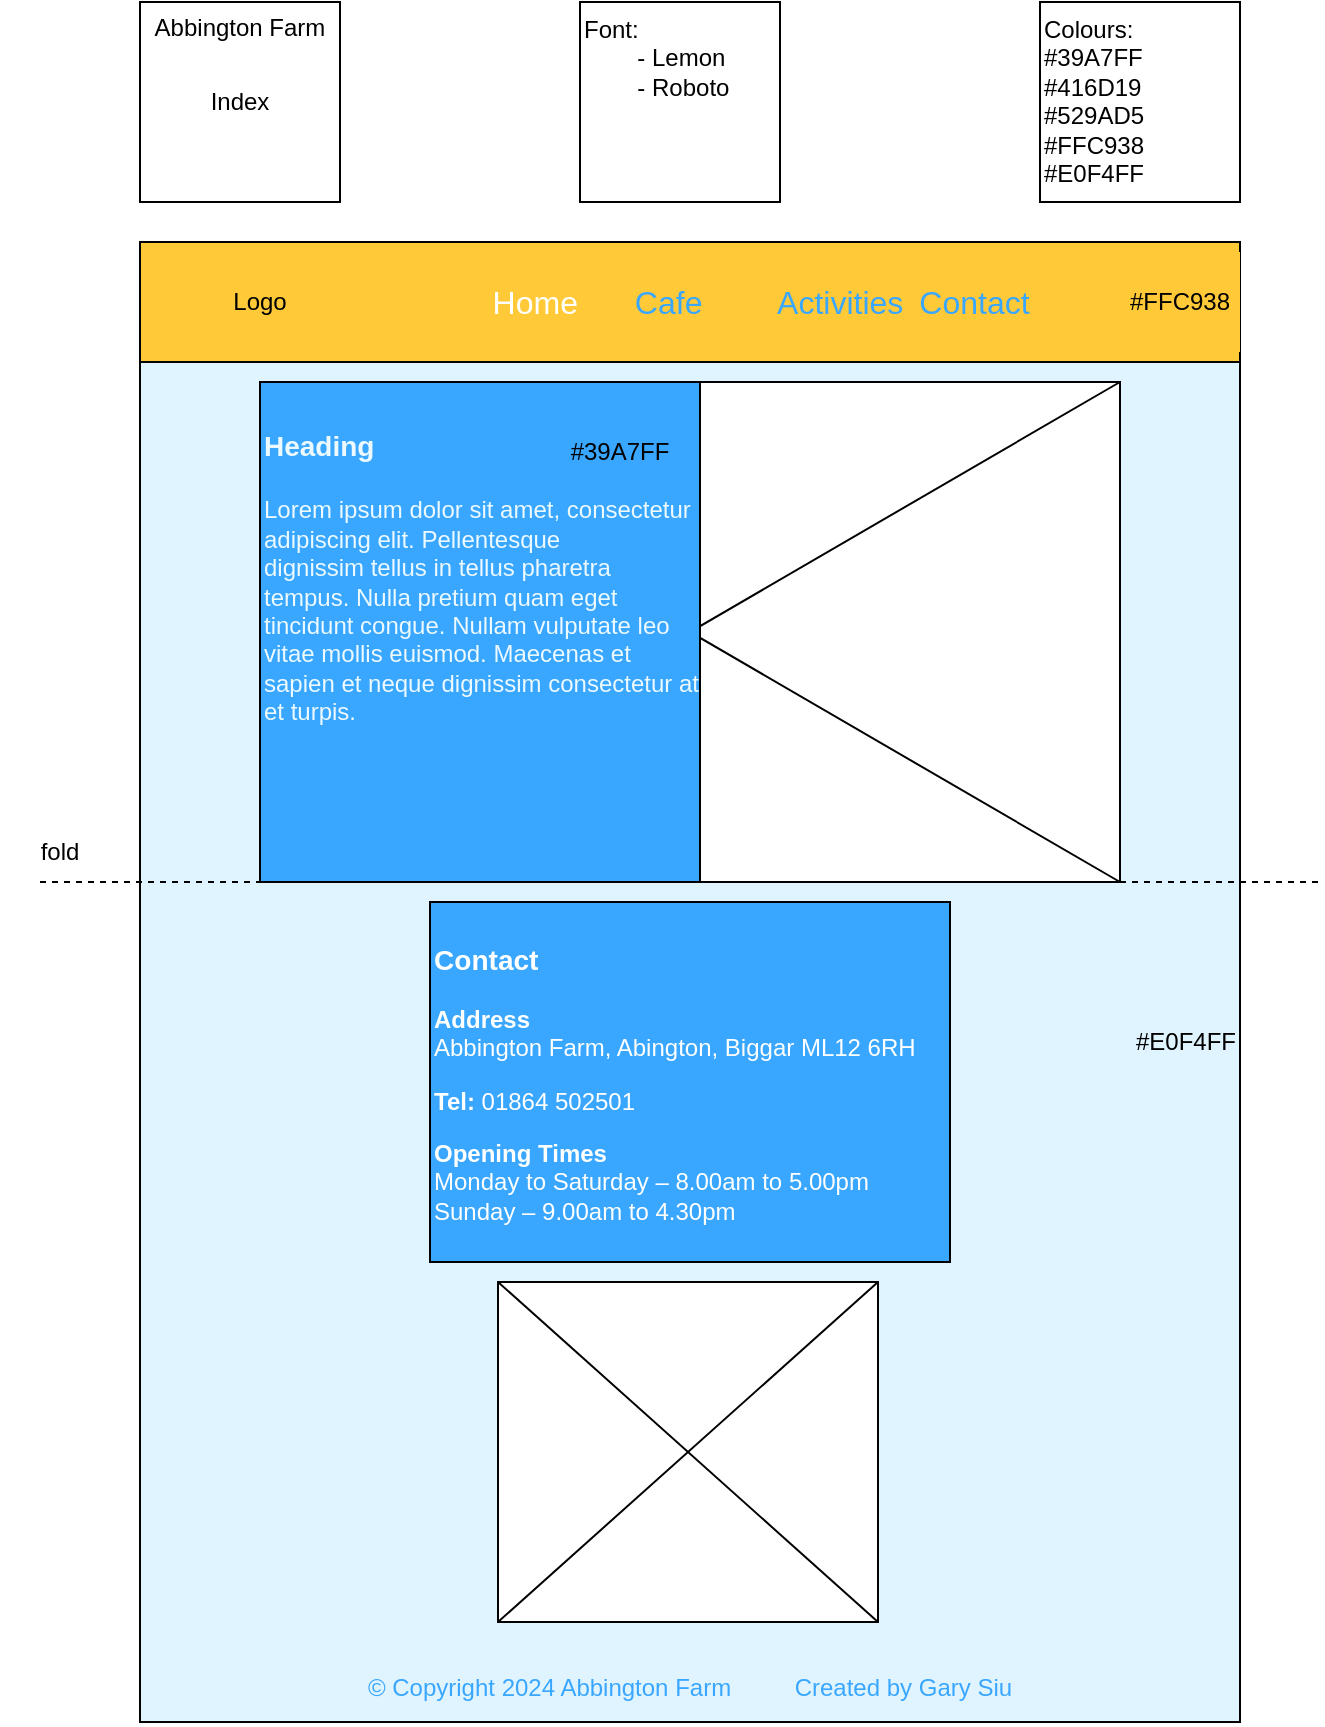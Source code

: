 <mxfile version="23.1.5" type="device">
  <diagram name="Page-1" id="TmDt9XGM6VzQtZlpyaEq">
    <mxGraphModel dx="746" dy="1105" grid="1" gridSize="10" guides="1" tooltips="1" connect="1" arrows="1" fold="1" page="1" pageScale="1" pageWidth="827" pageHeight="1169" math="0" shadow="0">
      <root>
        <mxCell id="0" />
        <mxCell id="1" parent="0" />
        <mxCell id="0ws95KaB-2t9atwoKgnw-3" value="Font:&lt;br&gt;&lt;span style=&quot;white-space: pre;&quot;&gt;&#x9;&lt;/span&gt;- Lemon&lt;br&gt;&lt;span style=&quot;white-space: pre;&quot;&gt;&#x9;&lt;/span&gt;- Roboto" style="rounded=0;whiteSpace=wrap;html=1;align=left;verticalAlign=top;fontStyle=0" parent="1" vertex="1">
          <mxGeometry x="320" y="40" width="100" height="100" as="geometry" />
        </mxCell>
        <mxCell id="0ws95KaB-2t9atwoKgnw-4" value="Colours:&lt;span style=&quot;&quot;&gt; &lt;br&gt;#39A7FF&lt;br&gt;#416D19&lt;br&gt;#529AD5&lt;/span&gt;&lt;br&gt;#FFC938&lt;br&gt;#E0F4FF" style="rounded=0;whiteSpace=wrap;html=1;align=left;verticalAlign=top;fontStyle=0" parent="1" vertex="1">
          <mxGeometry x="550" y="40" width="100" height="100" as="geometry" />
        </mxCell>
        <mxCell id="0ws95KaB-2t9atwoKgnw-5" value="" style="group" parent="1" vertex="1" connectable="0">
          <mxGeometry x="100" y="40" width="100" height="100" as="geometry" />
        </mxCell>
        <mxCell id="0ws95KaB-2t9atwoKgnw-1" value="Index" style="rounded=0;whiteSpace=wrap;html=1;align=center;verticalAlign=middle;" parent="0ws95KaB-2t9atwoKgnw-5" vertex="1">
          <mxGeometry width="100" height="100" as="geometry" />
        </mxCell>
        <mxCell id="0ws95KaB-2t9atwoKgnw-2" value="Abbington Farm" style="rounded=0;whiteSpace=wrap;html=1;strokeColor=none;fillColor=none;" parent="0ws95KaB-2t9atwoKgnw-5" vertex="1">
          <mxGeometry x="5" width="90" height="25" as="geometry" />
        </mxCell>
        <mxCell id="0ws95KaB-2t9atwoKgnw-6" value="" style="rounded=0;whiteSpace=wrap;html=1;" parent="1" vertex="1">
          <mxGeometry x="100" y="160" width="550" height="490" as="geometry" />
        </mxCell>
        <mxCell id="0ws95KaB-2t9atwoKgnw-23" value="#E0F4FF" style="rounded=0;whiteSpace=wrap;html=1;strokeColor=#000000;fillColor=#E0F4FF;align=right;" parent="1" vertex="1">
          <mxGeometry x="100" y="220" width="550" height="680" as="geometry" />
        </mxCell>
        <mxCell id="0ws95KaB-2t9atwoKgnw-9" value="&lt;div align=&quot;left&quot; style=&quot;font-size: 16px;&quot;&gt;&lt;font color=&quot;#39a7ff&quot; style=&quot;font-size: 16px;&quot;&gt;&lt;span style=&quot;white-space: pre;&quot;&gt;&#x9;&lt;/span&gt;&lt;span style=&quot;white-space: pre;&quot;&gt;&#x9;&lt;/span&gt;&lt;/font&gt;&lt;font color=&quot;#ffffff&quot; style=&quot;font-size: 16px;&quot;&gt;Home&lt;/font&gt;&lt;font color=&quot;#ff9038&quot; style=&quot;font-size: 16px;&quot;&gt; &lt;span style=&quot;white-space: pre;&quot;&gt;&#x9;&lt;/span&gt;&lt;/font&gt;&lt;font color=&quot;#39a7ff&quot; style=&quot;font-size: 16px;&quot;&gt;Cafe &lt;span style=&quot;white-space: pre;&quot;&gt;&#x9;&lt;/span&gt;Activities &lt;span style=&quot;white-space: pre;&quot;&gt;&#x9;&lt;/span&gt;Contact&lt;br style=&quot;font-size: 16px;&quot;&gt;&lt;/font&gt;&lt;/div&gt;" style="rounded=0;whiteSpace=wrap;html=1;fillColor=#FFC938;fontSize=16;fontColor=#416D19;" parent="1" vertex="1">
          <mxGeometry x="100" y="160" width="550" height="60" as="geometry" />
        </mxCell>
        <mxCell id="0ws95KaB-2t9atwoKgnw-10" value="Logo" style="rounded=0;whiteSpace=wrap;html=1;strokeColor=none;fillColor=none;" parent="1" vertex="1">
          <mxGeometry x="100" y="160" width="120" height="60" as="geometry" />
        </mxCell>
        <mxCell id="0ws95KaB-2t9atwoKgnw-15" value="" style="endArrow=none;dashed=1;html=1;rounded=0;" parent="1" edge="1">
          <mxGeometry width="50" height="50" relative="1" as="geometry">
            <mxPoint x="50" y="480" as="sourcePoint" />
            <mxPoint x="690" y="480" as="targetPoint" />
          </mxGeometry>
        </mxCell>
        <mxCell id="0ws95KaB-2t9atwoKgnw-16" value="fold" style="rounded=0;whiteSpace=wrap;html=1;strokeColor=none;fillColor=none;" parent="1" vertex="1">
          <mxGeometry x="30" y="450" width="60" height="30" as="geometry" />
        </mxCell>
        <mxCell id="g-5z9y8ouBXw4wv0D8xl-6" value="" style="group" vertex="1" connectable="0" parent="1">
          <mxGeometry x="160" y="230" width="430" height="250" as="geometry" />
        </mxCell>
        <mxCell id="0ws95KaB-2t9atwoKgnw-11" value="" style="rounded=0;whiteSpace=wrap;html=1;" parent="g-5z9y8ouBXw4wv0D8xl-6" vertex="1">
          <mxGeometry width="430" height="250" as="geometry" />
        </mxCell>
        <mxCell id="0ws95KaB-2t9atwoKgnw-12" value="" style="endArrow=none;html=1;rounded=0;entryX=1;entryY=1;entryDx=0;entryDy=0;exitX=0;exitY=0;exitDx=0;exitDy=0;" parent="g-5z9y8ouBXw4wv0D8xl-6" source="0ws95KaB-2t9atwoKgnw-11" target="0ws95KaB-2t9atwoKgnw-11" edge="1">
          <mxGeometry width="50" height="50" relative="1" as="geometry">
            <mxPoint x="200" y="380" as="sourcePoint" />
            <mxPoint x="250" y="330" as="targetPoint" />
          </mxGeometry>
        </mxCell>
        <mxCell id="0ws95KaB-2t9atwoKgnw-14" value="" style="endArrow=none;html=1;rounded=0;entryX=1;entryY=0;entryDx=0;entryDy=0;exitX=0;exitY=1;exitDx=0;exitDy=0;" parent="g-5z9y8ouBXw4wv0D8xl-6" source="0ws95KaB-2t9atwoKgnw-11" target="0ws95KaB-2t9atwoKgnw-11" edge="1">
          <mxGeometry width="50" height="50" relative="1" as="geometry">
            <mxPoint x="70" as="sourcePoint" />
            <mxPoint x="390" y="340.0" as="targetPoint" />
          </mxGeometry>
        </mxCell>
        <mxCell id="0ws95KaB-2t9atwoKgnw-19" value="&lt;font color=&quot;#ecf9ff&quot; size=&quot;1&quot;&gt;&lt;b style=&quot;font-size: 14px;&quot;&gt;&lt;br&gt;&lt;/b&gt;&lt;/font&gt;&lt;font color=&quot;#ecf9ff&quot; size=&quot;1&quot;&gt;&lt;b style=&quot;font-size: 14px;&quot;&gt;Heading&lt;/b&gt;&lt;/font&gt;&lt;font color=&quot;#ecf9ff&quot; size=&quot;1&quot;&gt;&lt;b style=&quot;font-size: 14px;&quot;&gt;&lt;br&gt;&lt;br&gt;&lt;/b&gt;&lt;/font&gt;&lt;font color=&quot;#ecf9ff&quot;&gt;Lorem ipsum dolor sit amet, consectetur adipiscing elit. Pellentesque &lt;br&gt;dignissim tellus in tellus pharetra tempus. Nulla pretium quam eget &lt;br&gt;tincidunt congue. Nullam vulputate leo vitae mollis euismod. Maecenas et&lt;br&gt; sapien et neque dignissim consectetur at et turpis. &lt;br&gt;&lt;/font&gt;" style="rounded=0;whiteSpace=wrap;html=1;verticalAlign=top;align=left;fillColor=#39A7FF;" parent="1" vertex="1">
          <mxGeometry x="160" y="230" width="220" height="250" as="geometry" />
        </mxCell>
        <mxCell id="0ws95KaB-2t9atwoKgnw-25" value="#FFC938" style="rounded=0;whiteSpace=wrap;html=1;fillColor=#FFC938;strokeColor=none;" parent="1" vertex="1">
          <mxGeometry x="590" y="165" width="60" height="50" as="geometry" />
        </mxCell>
        <mxCell id="g-5z9y8ouBXw4wv0D8xl-3" value="&lt;h3&gt;&lt;font color=&quot;#ffffff&quot;&gt;Contact&lt;/font&gt;&lt;/h3&gt;&lt;p&gt;&lt;font color=&quot;#ffffff&quot;&gt;&lt;strong&gt;Address&lt;br&gt;&lt;/strong&gt;Abbington Farm, Abington, Biggar ML12 6RH&lt;/font&gt;&lt;/p&gt;&lt;p&gt;&lt;font color=&quot;#ffffff&quot;&gt;&lt;strong&gt;Tel:&lt;/strong&gt; 01864 502501&lt;/font&gt;&lt;/p&gt;&lt;p&gt;&lt;font color=&quot;#ffffff&quot;&gt;&lt;strong&gt;Opening Times&lt;br&gt;&lt;/strong&gt;Monday to Saturday – 8.00am to 5.00pm&lt;br&gt;Sunday – 9.00am to 4.30pm&lt;/font&gt;&lt;/p&gt;&lt;br&gt;&lt;div&gt;&lt;br&gt;&lt;/div&gt;" style="rounded=0;whiteSpace=wrap;html=1;verticalAlign=top;align=left;fillColor=#39A7FF;" vertex="1" parent="1">
          <mxGeometry x="245" y="490" width="260" height="180" as="geometry" />
        </mxCell>
        <mxCell id="g-5z9y8ouBXw4wv0D8xl-7" value="" style="group" vertex="1" connectable="0" parent="1">
          <mxGeometry x="239" y="690" width="350" height="190" as="geometry" />
        </mxCell>
        <mxCell id="g-5z9y8ouBXw4wv0D8xl-8" value="" style="rounded=0;whiteSpace=wrap;html=1;" vertex="1" parent="g-5z9y8ouBXw4wv0D8xl-7">
          <mxGeometry x="40" y="-10" width="190" height="170" as="geometry" />
        </mxCell>
        <mxCell id="g-5z9y8ouBXw4wv0D8xl-9" value="" style="endArrow=none;html=1;rounded=0;entryX=1;entryY=1;entryDx=0;entryDy=0;exitX=0;exitY=0;exitDx=0;exitDy=0;" edge="1" parent="g-5z9y8ouBXw4wv0D8xl-7" source="g-5z9y8ouBXw4wv0D8xl-8" target="g-5z9y8ouBXw4wv0D8xl-8">
          <mxGeometry width="50" height="50" relative="1" as="geometry">
            <mxPoint x="102.326" y="273.6" as="sourcePoint" />
            <mxPoint x="127.907" y="237.6" as="targetPoint" />
          </mxGeometry>
        </mxCell>
        <mxCell id="g-5z9y8ouBXw4wv0D8xl-10" value="" style="endArrow=none;html=1;rounded=0;entryX=1;entryY=0;entryDx=0;entryDy=0;exitX=0;exitY=1;exitDx=0;exitDy=0;" edge="1" parent="g-5z9y8ouBXw4wv0D8xl-7" source="g-5z9y8ouBXw4wv0D8xl-8" target="g-5z9y8ouBXw4wv0D8xl-8">
          <mxGeometry width="50" height="50" relative="1" as="geometry">
            <mxPoint x="35.814" as="sourcePoint" />
            <mxPoint x="199.535" y="244.8" as="targetPoint" />
          </mxGeometry>
        </mxCell>
        <mxCell id="0ws95KaB-2t9atwoKgnw-22" value="&lt;font color=&quot;#39a7ff&quot;&gt;&lt;br&gt;&lt;/font&gt;&lt;p&gt;&lt;font color=&quot;#39a7ff&quot;&gt;© Copyright 2024 Abbington Farm&lt;span style=&quot;white-space: pre;&quot;&gt;&#x9;&lt;/span&gt;&lt;span style=&quot;white-space: pre;&quot;&gt;&#x9;&lt;/span&gt;Created by Gary Siu&lt;br&gt;&lt;/font&gt;&lt;/p&gt;" style="rounded=0;whiteSpace=wrap;html=1;verticalAlign=middle;align=center;fillColor=#E0F4FF;strokeColor=none;" parent="1" vertex="1">
          <mxGeometry x="160" y="860" width="430" height="30" as="geometry" />
        </mxCell>
        <mxCell id="g-5z9y8ouBXw4wv0D8xl-11" value="#39A7FF" style="rounded=0;whiteSpace=wrap;html=1;fillColor=#39A7FF;strokeColor=none;" vertex="1" parent="1">
          <mxGeometry x="310" y="240" width="60" height="50" as="geometry" />
        </mxCell>
      </root>
    </mxGraphModel>
  </diagram>
</mxfile>
